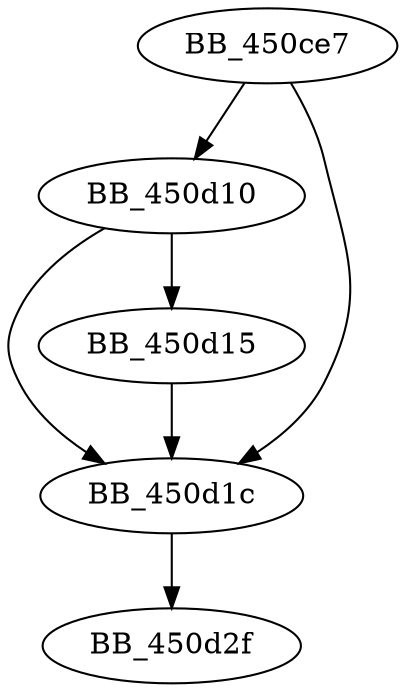 DiGraph sub_450CE7{
BB_450ce7->BB_450d10
BB_450ce7->BB_450d1c
BB_450d10->BB_450d15
BB_450d10->BB_450d1c
BB_450d15->BB_450d1c
BB_450d1c->BB_450d2f
}
